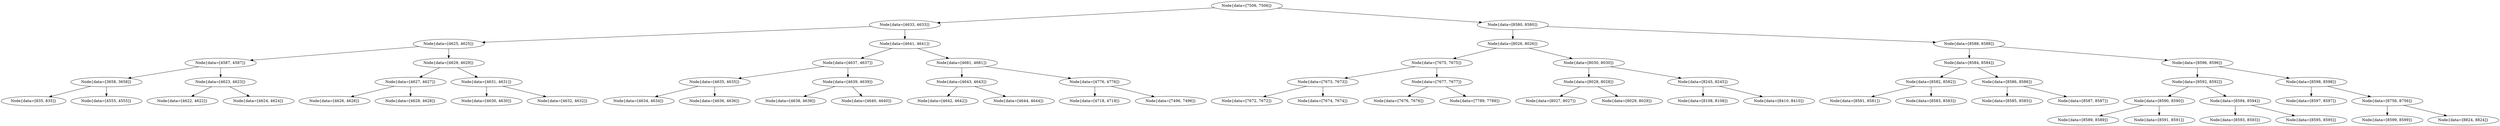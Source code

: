digraph G{
341123239 [label="Node{data=[7506, 7506]}"]
341123239 -> 1040707628
1040707628 [label="Node{data=[4633, 4633]}"]
1040707628 -> 1019556596
1019556596 [label="Node{data=[4625, 4625]}"]
1019556596 -> 559547349
559547349 [label="Node{data=[4587, 4587]}"]
559547349 -> 473390913
473390913 [label="Node{data=[3658, 3658]}"]
473390913 -> 498096763
498096763 [label="Node{data=[835, 835]}"]
473390913 -> 150440363
150440363 [label="Node{data=[4555, 4555]}"]
559547349 -> 2042787787
2042787787 [label="Node{data=[4623, 4623]}"]
2042787787 -> 1596584677
1596584677 [label="Node{data=[4622, 4622]}"]
2042787787 -> 1079314681
1079314681 [label="Node{data=[4624, 4624]}"]
1019556596 -> 1960541065
1960541065 [label="Node{data=[4629, 4629]}"]
1960541065 -> 508376822
508376822 [label="Node{data=[4627, 4627]}"]
508376822 -> 241389824
241389824 [label="Node{data=[4626, 4626]}"]
508376822 -> 1712952053
1712952053 [label="Node{data=[4628, 4628]}"]
1960541065 -> 1227995788
1227995788 [label="Node{data=[4631, 4631]}"]
1227995788 -> 1052565466
1052565466 [label="Node{data=[4630, 4630]}"]
1227995788 -> 717451868
717451868 [label="Node{data=[4632, 4632]}"]
1040707628 -> 6800331
6800331 [label="Node{data=[4641, 4641]}"]
6800331 -> 1153891473
1153891473 [label="Node{data=[4637, 4637]}"]
1153891473 -> 484227548
484227548 [label="Node{data=[4635, 4635]}"]
484227548 -> 767326601
767326601 [label="Node{data=[4634, 4634]}"]
484227548 -> 335257198
335257198 [label="Node{data=[4636, 4636]}"]
1153891473 -> 1621805812
1621805812 [label="Node{data=[4639, 4639]}"]
1621805812 -> 423726436
423726436 [label="Node{data=[4638, 4638]}"]
1621805812 -> 1476386804
1476386804 [label="Node{data=[4640, 4640]}"]
6800331 -> 406336395
406336395 [label="Node{data=[4681, 4681]}"]
406336395 -> 787724050
787724050 [label="Node{data=[4643, 4643]}"]
787724050 -> 994845957
994845957 [label="Node{data=[4642, 4642]}"]
787724050 -> 317021671
317021671 [label="Node{data=[4644, 4644]}"]
406336395 -> 1259896923
1259896923 [label="Node{data=[4776, 4776]}"]
1259896923 -> 2019620109
2019620109 [label="Node{data=[4718, 4718]}"]
1259896923 -> 576619273
576619273 [label="Node{data=[7496, 7496]}"]
341123239 -> 451737792
451737792 [label="Node{data=[8580, 8580]}"]
451737792 -> 368687518
368687518 [label="Node{data=[8026, 8026]}"]
368687518 -> 1791946417
1791946417 [label="Node{data=[7675, 7675]}"]
1791946417 -> 1021214250
1021214250 [label="Node{data=[7673, 7673]}"]
1021214250 -> 1099545481
1099545481 [label="Node{data=[7672, 7672]}"]
1021214250 -> 426041199
426041199 [label="Node{data=[7674, 7674]}"]
1791946417 -> 71434644
71434644 [label="Node{data=[7677, 7677]}"]
71434644 -> 1260523544
1260523544 [label="Node{data=[7676, 7676]}"]
71434644 -> 1207676678
1207676678 [label="Node{data=[7789, 7789]}"]
368687518 -> 2019270449
2019270449 [label="Node{data=[8030, 8030]}"]
2019270449 -> 1820425999
1820425999 [label="Node{data=[8028, 8028]}"]
1820425999 -> 939003991
939003991 [label="Node{data=[8027, 8027]}"]
1820425999 -> 769722929
769722929 [label="Node{data=[8029, 8029]}"]
2019270449 -> 166177451
166177451 [label="Node{data=[8245, 8245]}"]
166177451 -> 1853478303
1853478303 [label="Node{data=[8108, 8108]}"]
166177451 -> 435428015
435428015 [label="Node{data=[8410, 8410]}"]
451737792 -> 1021389602
1021389602 [label="Node{data=[8588, 8588]}"]
1021389602 -> 140999911
140999911 [label="Node{data=[8584, 8584]}"]
140999911 -> 680695129
680695129 [label="Node{data=[8582, 8582]}"]
680695129 -> 285918086
285918086 [label="Node{data=[8581, 8581]}"]
680695129 -> 604455614
604455614 [label="Node{data=[8583, 8583]}"]
140999911 -> 389321373
389321373 [label="Node{data=[8586, 8586]}"]
389321373 -> 724628863
724628863 [label="Node{data=[8585, 8585]}"]
389321373 -> 1818301804
1818301804 [label="Node{data=[8587, 8587]}"]
1021389602 -> 1928181996
1928181996 [label="Node{data=[8596, 8596]}"]
1928181996 -> 1107197014
1107197014 [label="Node{data=[8592, 8592]}"]
1107197014 -> 1841947163
1841947163 [label="Node{data=[8590, 8590]}"]
1841947163 -> 157761723
157761723 [label="Node{data=[8589, 8589]}"]
1841947163 -> 382903203
382903203 [label="Node{data=[8591, 8591]}"]
1107197014 -> 612135395
612135395 [label="Node{data=[8594, 8594]}"]
612135395 -> 101156429
101156429 [label="Node{data=[8593, 8593]}"]
612135395 -> 903249070
903249070 [label="Node{data=[8595, 8595]}"]
1928181996 -> 916069900
916069900 [label="Node{data=[8598, 8598]}"]
916069900 -> 1898873429
1898873429 [label="Node{data=[8597, 8597]}"]
916069900 -> 1260476371
1260476371 [label="Node{data=[8756, 8756]}"]
1260476371 -> 1293181205
1293181205 [label="Node{data=[8599, 8599]}"]
1260476371 -> 731413701
731413701 [label="Node{data=[8824, 8824]}"]
}